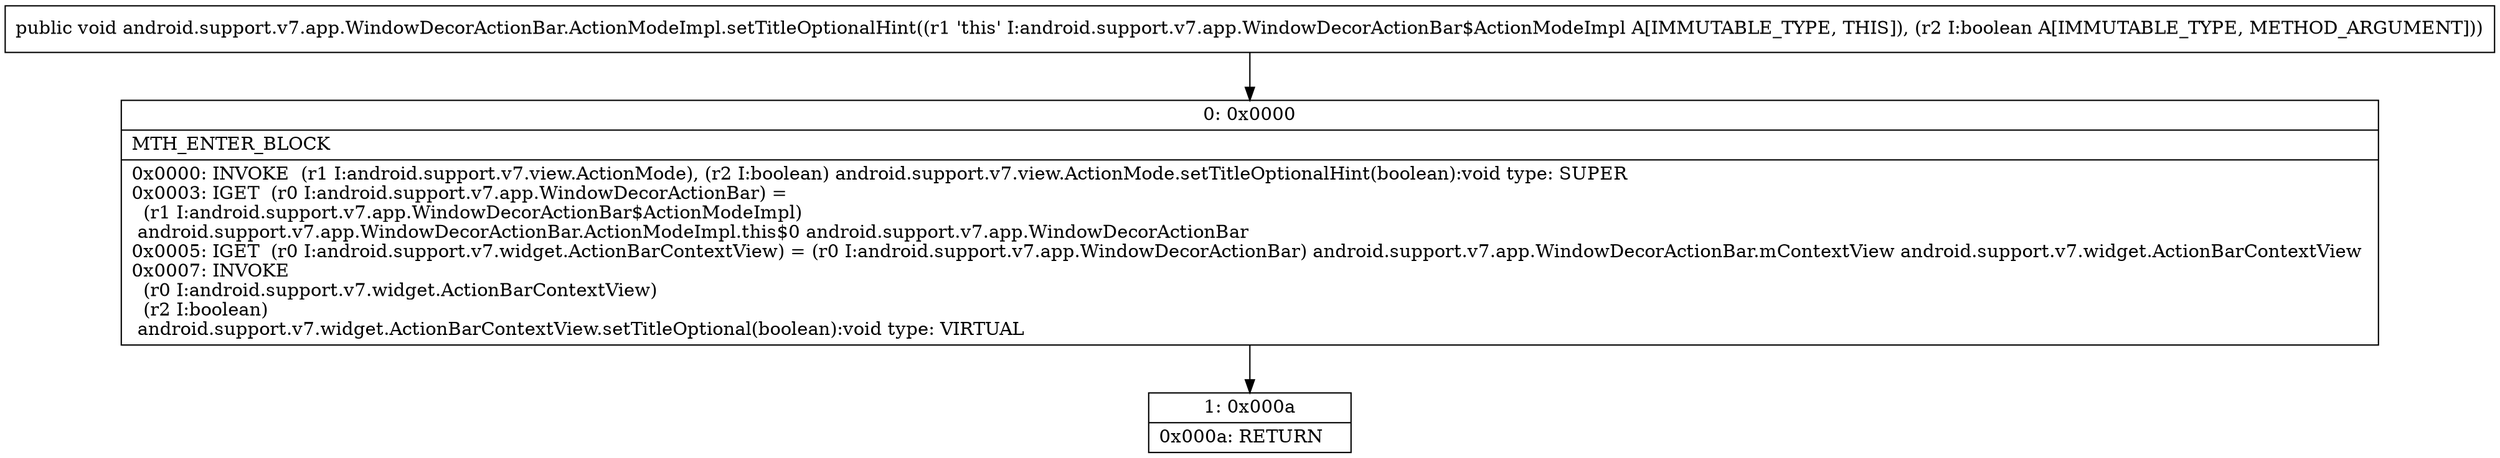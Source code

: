 digraph "CFG forandroid.support.v7.app.WindowDecorActionBar.ActionModeImpl.setTitleOptionalHint(Z)V" {
Node_0 [shape=record,label="{0\:\ 0x0000|MTH_ENTER_BLOCK\l|0x0000: INVOKE  (r1 I:android.support.v7.view.ActionMode), (r2 I:boolean) android.support.v7.view.ActionMode.setTitleOptionalHint(boolean):void type: SUPER \l0x0003: IGET  (r0 I:android.support.v7.app.WindowDecorActionBar) = \l  (r1 I:android.support.v7.app.WindowDecorActionBar$ActionModeImpl)\l android.support.v7.app.WindowDecorActionBar.ActionModeImpl.this$0 android.support.v7.app.WindowDecorActionBar \l0x0005: IGET  (r0 I:android.support.v7.widget.ActionBarContextView) = (r0 I:android.support.v7.app.WindowDecorActionBar) android.support.v7.app.WindowDecorActionBar.mContextView android.support.v7.widget.ActionBarContextView \l0x0007: INVOKE  \l  (r0 I:android.support.v7.widget.ActionBarContextView)\l  (r2 I:boolean)\l android.support.v7.widget.ActionBarContextView.setTitleOptional(boolean):void type: VIRTUAL \l}"];
Node_1 [shape=record,label="{1\:\ 0x000a|0x000a: RETURN   \l}"];
MethodNode[shape=record,label="{public void android.support.v7.app.WindowDecorActionBar.ActionModeImpl.setTitleOptionalHint((r1 'this' I:android.support.v7.app.WindowDecorActionBar$ActionModeImpl A[IMMUTABLE_TYPE, THIS]), (r2 I:boolean A[IMMUTABLE_TYPE, METHOD_ARGUMENT])) }"];
MethodNode -> Node_0;
Node_0 -> Node_1;
}

